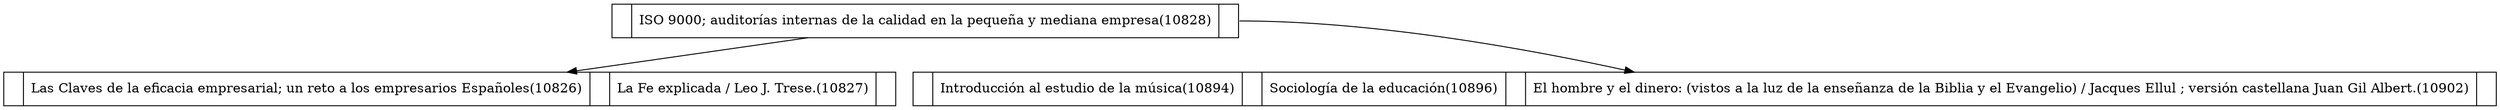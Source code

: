 digraph structs {
node [shape = record]; 1[label="<fo>|<f22>ISO 9000; auditorías internas de la calidad en la pequeña y mediana empresa(10828)|<f1> "];
1:f0 -> 0 :here;
0[label = "<fo> |<f22> Las Claves de la eficacia empresarial; un reto a los empresarios Españoles(10826) |<f1>  |<f22> La Fe explicada / Leo J. Trese.(10827) |<f2>  "];
1:f1 -> 2 :here;
2[label = "<fo> |<f22> Introducción al estudio de la música(10894) |<f1>  |<f22> Sociología de la educación(10896) |<f2>  |<f22> El hombre y el dinero: (vistos a la luz de la enseñanza de la Biblia y el Evangelio) / Jacques Ellul ; versión castellana Juan Gil Albert.(10902) |<f3>  "];
}